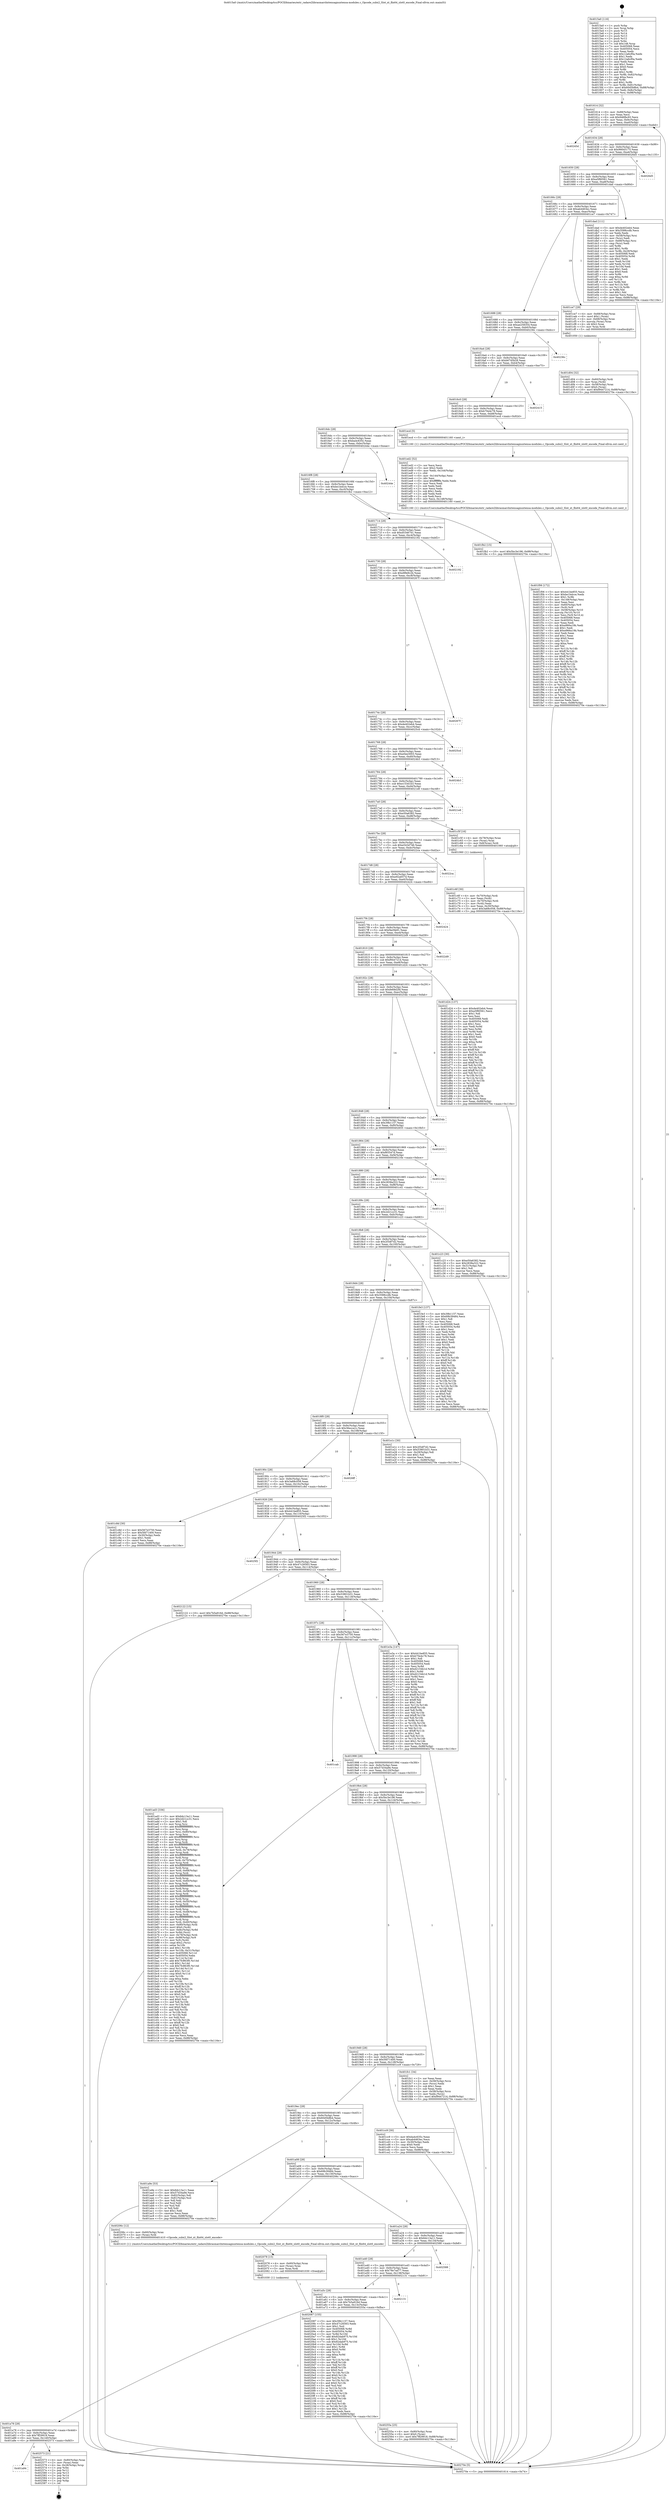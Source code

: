 digraph "0x4015a0" {
  label = "0x4015a0 (/mnt/c/Users/mathe/Desktop/tcc/POCII/binaries/extr_radare2librasmarchxtensagnuxtensa-modules.c_Opcode_subx2_Slot_xt_flix64_slot0_encode_Final-ollvm.out::main(0))"
  labelloc = "t"
  node[shape=record]

  Entry [label="",width=0.3,height=0.3,shape=circle,fillcolor=black,style=filled]
  "0x401614" [label="{
     0x401614 [32]\l
     | [instrs]\l
     &nbsp;&nbsp;0x401614 \<+6\>: mov -0x88(%rbp),%eax\l
     &nbsp;&nbsp;0x40161a \<+2\>: mov %eax,%ecx\l
     &nbsp;&nbsp;0x40161c \<+6\>: sub $0x946fbc93,%ecx\l
     &nbsp;&nbsp;0x401622 \<+6\>: mov %eax,-0x9c(%rbp)\l
     &nbsp;&nbsp;0x401628 \<+6\>: mov %ecx,-0xa0(%rbp)\l
     &nbsp;&nbsp;0x40162e \<+6\>: je 000000000040245d \<main+0xebd\>\l
  }"]
  "0x40245d" [label="{
     0x40245d\l
  }", style=dashed]
  "0x401634" [label="{
     0x401634 [28]\l
     | [instrs]\l
     &nbsp;&nbsp;0x401634 \<+5\>: jmp 0000000000401639 \<main+0x99\>\l
     &nbsp;&nbsp;0x401639 \<+6\>: mov -0x9c(%rbp),%eax\l
     &nbsp;&nbsp;0x40163f \<+5\>: sub $0x96645175,%eax\l
     &nbsp;&nbsp;0x401644 \<+6\>: mov %eax,-0xa4(%rbp)\l
     &nbsp;&nbsp;0x40164a \<+6\>: je 00000000004026d5 \<main+0x1135\>\l
  }"]
  Exit [label="",width=0.3,height=0.3,shape=circle,fillcolor=black,style=filled,peripheries=2]
  "0x4026d5" [label="{
     0x4026d5\l
  }", style=dashed]
  "0x401650" [label="{
     0x401650 [28]\l
     | [instrs]\l
     &nbsp;&nbsp;0x401650 \<+5\>: jmp 0000000000401655 \<main+0xb5\>\l
     &nbsp;&nbsp;0x401655 \<+6\>: mov -0x9c(%rbp),%eax\l
     &nbsp;&nbsp;0x40165b \<+5\>: sub $0xa5f80561,%eax\l
     &nbsp;&nbsp;0x401660 \<+6\>: mov %eax,-0xa8(%rbp)\l
     &nbsp;&nbsp;0x401666 \<+6\>: je 0000000000401dad \<main+0x80d\>\l
  }"]
  "0x401a94" [label="{
     0x401a94\l
  }", style=dashed]
  "0x401dad" [label="{
     0x401dad [111]\l
     | [instrs]\l
     &nbsp;&nbsp;0x401dad \<+5\>: mov $0xde402eb4,%eax\l
     &nbsp;&nbsp;0x401db2 \<+5\>: mov $0x3588ccdb,%ecx\l
     &nbsp;&nbsp;0x401db7 \<+2\>: xor %edx,%edx\l
     &nbsp;&nbsp;0x401db9 \<+4\>: mov -0x58(%rbp),%rsi\l
     &nbsp;&nbsp;0x401dbd \<+2\>: mov (%rsi),%edi\l
     &nbsp;&nbsp;0x401dbf \<+4\>: mov -0x68(%rbp),%rsi\l
     &nbsp;&nbsp;0x401dc3 \<+2\>: cmp (%rsi),%edi\l
     &nbsp;&nbsp;0x401dc5 \<+4\>: setl %r8b\l
     &nbsp;&nbsp;0x401dc9 \<+4\>: and $0x1,%r8b\l
     &nbsp;&nbsp;0x401dcd \<+4\>: mov %r8b,-0x29(%rbp)\l
     &nbsp;&nbsp;0x401dd1 \<+7\>: mov 0x405068,%edi\l
     &nbsp;&nbsp;0x401dd8 \<+8\>: mov 0x405054,%r9d\l
     &nbsp;&nbsp;0x401de0 \<+3\>: sub $0x1,%edx\l
     &nbsp;&nbsp;0x401de3 \<+3\>: mov %edi,%r10d\l
     &nbsp;&nbsp;0x401de6 \<+3\>: add %edx,%r10d\l
     &nbsp;&nbsp;0x401de9 \<+4\>: imul %r10d,%edi\l
     &nbsp;&nbsp;0x401ded \<+3\>: and $0x1,%edi\l
     &nbsp;&nbsp;0x401df0 \<+3\>: cmp $0x0,%edi\l
     &nbsp;&nbsp;0x401df3 \<+4\>: sete %r8b\l
     &nbsp;&nbsp;0x401df7 \<+4\>: cmp $0xa,%r9d\l
     &nbsp;&nbsp;0x401dfb \<+4\>: setl %r11b\l
     &nbsp;&nbsp;0x401dff \<+3\>: mov %r8b,%bl\l
     &nbsp;&nbsp;0x401e02 \<+3\>: and %r11b,%bl\l
     &nbsp;&nbsp;0x401e05 \<+3\>: xor %r11b,%r8b\l
     &nbsp;&nbsp;0x401e08 \<+3\>: or %r8b,%bl\l
     &nbsp;&nbsp;0x401e0b \<+3\>: test $0x1,%bl\l
     &nbsp;&nbsp;0x401e0e \<+3\>: cmovne %ecx,%eax\l
     &nbsp;&nbsp;0x401e11 \<+6\>: mov %eax,-0x88(%rbp)\l
     &nbsp;&nbsp;0x401e17 \<+5\>: jmp 000000000040270e \<main+0x116e\>\l
  }"]
  "0x40166c" [label="{
     0x40166c [28]\l
     | [instrs]\l
     &nbsp;&nbsp;0x40166c \<+5\>: jmp 0000000000401671 \<main+0xd1\>\l
     &nbsp;&nbsp;0x401671 \<+6\>: mov -0x9c(%rbp),%eax\l
     &nbsp;&nbsp;0x401677 \<+5\>: sub $0xab4463ec,%eax\l
     &nbsp;&nbsp;0x40167c \<+6\>: mov %eax,-0xac(%rbp)\l
     &nbsp;&nbsp;0x401682 \<+6\>: je 0000000000401ce7 \<main+0x747\>\l
  }"]
  "0x402573" [label="{
     0x402573 [21]\l
     | [instrs]\l
     &nbsp;&nbsp;0x402573 \<+4\>: mov -0x80(%rbp),%rax\l
     &nbsp;&nbsp;0x402577 \<+2\>: mov (%rax),%eax\l
     &nbsp;&nbsp;0x402579 \<+4\>: lea -0x28(%rbp),%rsp\l
     &nbsp;&nbsp;0x40257d \<+1\>: pop %rbx\l
     &nbsp;&nbsp;0x40257e \<+2\>: pop %r12\l
     &nbsp;&nbsp;0x402580 \<+2\>: pop %r13\l
     &nbsp;&nbsp;0x402582 \<+2\>: pop %r14\l
     &nbsp;&nbsp;0x402584 \<+2\>: pop %r15\l
     &nbsp;&nbsp;0x402586 \<+1\>: pop %rbp\l
     &nbsp;&nbsp;0x402587 \<+1\>: ret\l
  }"]
  "0x401ce7" [label="{
     0x401ce7 [29]\l
     | [instrs]\l
     &nbsp;&nbsp;0x401ce7 \<+4\>: mov -0x68(%rbp),%rax\l
     &nbsp;&nbsp;0x401ceb \<+6\>: movl $0x1,(%rax)\l
     &nbsp;&nbsp;0x401cf1 \<+4\>: mov -0x68(%rbp),%rax\l
     &nbsp;&nbsp;0x401cf5 \<+3\>: movslq (%rax),%rax\l
     &nbsp;&nbsp;0x401cf8 \<+4\>: shl $0x2,%rax\l
     &nbsp;&nbsp;0x401cfc \<+3\>: mov %rax,%rdi\l
     &nbsp;&nbsp;0x401cff \<+5\>: call 0000000000401050 \<malloc@plt\>\l
     | [calls]\l
     &nbsp;&nbsp;0x401050 \{1\} (unknown)\l
  }"]
  "0x401688" [label="{
     0x401688 [28]\l
     | [instrs]\l
     &nbsp;&nbsp;0x401688 \<+5\>: jmp 000000000040168d \<main+0xed\>\l
     &nbsp;&nbsp;0x40168d \<+6\>: mov -0x9c(%rbp),%eax\l
     &nbsp;&nbsp;0x401693 \<+5\>: sub $0xae258354,%eax\l
     &nbsp;&nbsp;0x401698 \<+6\>: mov %eax,-0xb0(%rbp)\l
     &nbsp;&nbsp;0x40169e \<+6\>: je 000000000040236c \<main+0xdcc\>\l
  }"]
  "0x401a78" [label="{
     0x401a78 [28]\l
     | [instrs]\l
     &nbsp;&nbsp;0x401a78 \<+5\>: jmp 0000000000401a7d \<main+0x4dd\>\l
     &nbsp;&nbsp;0x401a7d \<+6\>: mov -0x9c(%rbp),%eax\l
     &nbsp;&nbsp;0x401a83 \<+5\>: sub $0x7ff29918,%eax\l
     &nbsp;&nbsp;0x401a88 \<+6\>: mov %eax,-0x140(%rbp)\l
     &nbsp;&nbsp;0x401a8e \<+6\>: je 0000000000402573 \<main+0xfd3\>\l
  }"]
  "0x40236c" [label="{
     0x40236c\l
  }", style=dashed]
  "0x4016a4" [label="{
     0x4016a4 [28]\l
     | [instrs]\l
     &nbsp;&nbsp;0x4016a4 \<+5\>: jmp 00000000004016a9 \<main+0x109\>\l
     &nbsp;&nbsp;0x4016a9 \<+6\>: mov -0x9c(%rbp),%eax\l
     &nbsp;&nbsp;0x4016af \<+5\>: sub $0xb67d5b28,%eax\l
     &nbsp;&nbsp;0x4016b4 \<+6\>: mov %eax,-0xb4(%rbp)\l
     &nbsp;&nbsp;0x4016ba \<+6\>: je 0000000000402415 \<main+0xe75\>\l
  }"]
  "0x40255a" [label="{
     0x40255a [25]\l
     | [instrs]\l
     &nbsp;&nbsp;0x40255a \<+4\>: mov -0x80(%rbp),%rax\l
     &nbsp;&nbsp;0x40255e \<+6\>: movl $0x0,(%rax)\l
     &nbsp;&nbsp;0x402564 \<+10\>: movl $0x7ff29918,-0x88(%rbp)\l
     &nbsp;&nbsp;0x40256e \<+5\>: jmp 000000000040270e \<main+0x116e\>\l
  }"]
  "0x402415" [label="{
     0x402415\l
  }", style=dashed]
  "0x4016c0" [label="{
     0x4016c0 [28]\l
     | [instrs]\l
     &nbsp;&nbsp;0x4016c0 \<+5\>: jmp 00000000004016c5 \<main+0x125\>\l
     &nbsp;&nbsp;0x4016c5 \<+6\>: mov -0x9c(%rbp),%eax\l
     &nbsp;&nbsp;0x4016cb \<+5\>: sub $0xb70e4c78,%eax\l
     &nbsp;&nbsp;0x4016d0 \<+6\>: mov %eax,-0xb8(%rbp)\l
     &nbsp;&nbsp;0x4016d6 \<+6\>: je 0000000000401ecd \<main+0x92d\>\l
  }"]
  "0x401a5c" [label="{
     0x401a5c [28]\l
     | [instrs]\l
     &nbsp;&nbsp;0x401a5c \<+5\>: jmp 0000000000401a61 \<main+0x4c1\>\l
     &nbsp;&nbsp;0x401a61 \<+6\>: mov -0x9c(%rbp),%eax\l
     &nbsp;&nbsp;0x401a67 \<+5\>: sub $0x7b5a916d,%eax\l
     &nbsp;&nbsp;0x401a6c \<+6\>: mov %eax,-0x13c(%rbp)\l
     &nbsp;&nbsp;0x401a72 \<+6\>: je 000000000040255a \<main+0xfba\>\l
  }"]
  "0x401ecd" [label="{
     0x401ecd [5]\l
     | [instrs]\l
     &nbsp;&nbsp;0x401ecd \<+5\>: call 0000000000401160 \<next_i\>\l
     | [calls]\l
     &nbsp;&nbsp;0x401160 \{1\} (/mnt/c/Users/mathe/Desktop/tcc/POCII/binaries/extr_radare2librasmarchxtensagnuxtensa-modules.c_Opcode_subx2_Slot_xt_flix64_slot0_encode_Final-ollvm.out::next_i)\l
  }"]
  "0x4016dc" [label="{
     0x4016dc [28]\l
     | [instrs]\l
     &nbsp;&nbsp;0x4016dc \<+5\>: jmp 00000000004016e1 \<main+0x141\>\l
     &nbsp;&nbsp;0x4016e1 \<+6\>: mov -0x9c(%rbp),%eax\l
     &nbsp;&nbsp;0x4016e7 \<+5\>: sub $0xba4c635c,%eax\l
     &nbsp;&nbsp;0x4016ec \<+6\>: mov %eax,-0xbc(%rbp)\l
     &nbsp;&nbsp;0x4016f2 \<+6\>: je 000000000040244e \<main+0xeae\>\l
  }"]
  "0x402131" [label="{
     0x402131\l
  }", style=dashed]
  "0x40244e" [label="{
     0x40244e\l
  }", style=dashed]
  "0x4016f8" [label="{
     0x4016f8 [28]\l
     | [instrs]\l
     &nbsp;&nbsp;0x4016f8 \<+5\>: jmp 00000000004016fd \<main+0x15d\>\l
     &nbsp;&nbsp;0x4016fd \<+6\>: mov -0x9c(%rbp),%eax\l
     &nbsp;&nbsp;0x401703 \<+5\>: sub $0xbe1bdcce,%eax\l
     &nbsp;&nbsp;0x401708 \<+6\>: mov %eax,-0xc0(%rbp)\l
     &nbsp;&nbsp;0x40170e \<+6\>: je 0000000000401fb2 \<main+0xa12\>\l
  }"]
  "0x401a40" [label="{
     0x401a40 [28]\l
     | [instrs]\l
     &nbsp;&nbsp;0x401a40 \<+5\>: jmp 0000000000401a45 \<main+0x4a5\>\l
     &nbsp;&nbsp;0x401a45 \<+6\>: mov -0x9c(%rbp),%eax\l
     &nbsp;&nbsp;0x401a4b \<+5\>: sub $0x78e7ad77,%eax\l
     &nbsp;&nbsp;0x401a50 \<+6\>: mov %eax,-0x138(%rbp)\l
     &nbsp;&nbsp;0x401a56 \<+6\>: je 0000000000402131 \<main+0xb91\>\l
  }"]
  "0x401fb2" [label="{
     0x401fb2 [15]\l
     | [instrs]\l
     &nbsp;&nbsp;0x401fb2 \<+10\>: movl $0x5bc3e196,-0x88(%rbp)\l
     &nbsp;&nbsp;0x401fbc \<+5\>: jmp 000000000040270e \<main+0x116e\>\l
  }"]
  "0x401714" [label="{
     0x401714 [28]\l
     | [instrs]\l
     &nbsp;&nbsp;0x401714 \<+5\>: jmp 0000000000401719 \<main+0x179\>\l
     &nbsp;&nbsp;0x401719 \<+6\>: mov -0x9c(%rbp),%eax\l
     &nbsp;&nbsp;0x40171f \<+5\>: sub $0xd53467e1,%eax\l
     &nbsp;&nbsp;0x401724 \<+6\>: mov %eax,-0xc4(%rbp)\l
     &nbsp;&nbsp;0x40172a \<+6\>: je 0000000000402192 \<main+0xbf2\>\l
  }"]
  "0x402588" [label="{
     0x402588\l
  }", style=dashed]
  "0x402192" [label="{
     0x402192\l
  }", style=dashed]
  "0x401730" [label="{
     0x401730 [28]\l
     | [instrs]\l
     &nbsp;&nbsp;0x401730 \<+5\>: jmp 0000000000401735 \<main+0x195\>\l
     &nbsp;&nbsp;0x401735 \<+6\>: mov -0x9c(%rbp),%eax\l
     &nbsp;&nbsp;0x40173b \<+5\>: sub $0xd9fe9c2b,%eax\l
     &nbsp;&nbsp;0x401740 \<+6\>: mov %eax,-0xc8(%rbp)\l
     &nbsp;&nbsp;0x401746 \<+6\>: je 000000000040267f \<main+0x10df\>\l
  }"]
  "0x402087" [label="{
     0x402087 [155]\l
     | [instrs]\l
     &nbsp;&nbsp;0x402087 \<+5\>: mov $0x39b1157,%ecx\l
     &nbsp;&nbsp;0x40208c \<+5\>: mov $0x47c26563,%edx\l
     &nbsp;&nbsp;0x402091 \<+3\>: mov $0x1,%sil\l
     &nbsp;&nbsp;0x402094 \<+8\>: mov 0x405068,%r8d\l
     &nbsp;&nbsp;0x40209c \<+8\>: mov 0x405054,%r9d\l
     &nbsp;&nbsp;0x4020a4 \<+3\>: mov %r8d,%r10d\l
     &nbsp;&nbsp;0x4020a7 \<+7\>: add $0x82dab975,%r10d\l
     &nbsp;&nbsp;0x4020ae \<+4\>: sub $0x1,%r10d\l
     &nbsp;&nbsp;0x4020b2 \<+7\>: sub $0x82dab975,%r10d\l
     &nbsp;&nbsp;0x4020b9 \<+4\>: imul %r10d,%r8d\l
     &nbsp;&nbsp;0x4020bd \<+4\>: and $0x1,%r8d\l
     &nbsp;&nbsp;0x4020c1 \<+4\>: cmp $0x0,%r8d\l
     &nbsp;&nbsp;0x4020c5 \<+4\>: sete %r11b\l
     &nbsp;&nbsp;0x4020c9 \<+4\>: cmp $0xa,%r9d\l
     &nbsp;&nbsp;0x4020cd \<+3\>: setl %bl\l
     &nbsp;&nbsp;0x4020d0 \<+3\>: mov %r11b,%r14b\l
     &nbsp;&nbsp;0x4020d3 \<+4\>: xor $0xff,%r14b\l
     &nbsp;&nbsp;0x4020d7 \<+3\>: mov %bl,%r15b\l
     &nbsp;&nbsp;0x4020da \<+4\>: xor $0xff,%r15b\l
     &nbsp;&nbsp;0x4020de \<+4\>: xor $0x0,%sil\l
     &nbsp;&nbsp;0x4020e2 \<+3\>: mov %r14b,%r12b\l
     &nbsp;&nbsp;0x4020e5 \<+4\>: and $0x0,%r12b\l
     &nbsp;&nbsp;0x4020e9 \<+3\>: and %sil,%r11b\l
     &nbsp;&nbsp;0x4020ec \<+3\>: mov %r15b,%r13b\l
     &nbsp;&nbsp;0x4020ef \<+4\>: and $0x0,%r13b\l
     &nbsp;&nbsp;0x4020f3 \<+3\>: and %sil,%bl\l
     &nbsp;&nbsp;0x4020f6 \<+3\>: or %r11b,%r12b\l
     &nbsp;&nbsp;0x4020f9 \<+3\>: or %bl,%r13b\l
     &nbsp;&nbsp;0x4020fc \<+3\>: xor %r13b,%r12b\l
     &nbsp;&nbsp;0x4020ff \<+3\>: or %r15b,%r14b\l
     &nbsp;&nbsp;0x402102 \<+4\>: xor $0xff,%r14b\l
     &nbsp;&nbsp;0x402106 \<+4\>: or $0x0,%sil\l
     &nbsp;&nbsp;0x40210a \<+3\>: and %sil,%r14b\l
     &nbsp;&nbsp;0x40210d \<+3\>: or %r14b,%r12b\l
     &nbsp;&nbsp;0x402110 \<+4\>: test $0x1,%r12b\l
     &nbsp;&nbsp;0x402114 \<+3\>: cmovne %edx,%ecx\l
     &nbsp;&nbsp;0x402117 \<+6\>: mov %ecx,-0x88(%rbp)\l
     &nbsp;&nbsp;0x40211d \<+5\>: jmp 000000000040270e \<main+0x116e\>\l
  }"]
  "0x40267f" [label="{
     0x40267f\l
  }", style=dashed]
  "0x40174c" [label="{
     0x40174c [28]\l
     | [instrs]\l
     &nbsp;&nbsp;0x40174c \<+5\>: jmp 0000000000401751 \<main+0x1b1\>\l
     &nbsp;&nbsp;0x401751 \<+6\>: mov -0x9c(%rbp),%eax\l
     &nbsp;&nbsp;0x401757 \<+5\>: sub $0xde402eb4,%eax\l
     &nbsp;&nbsp;0x40175c \<+6\>: mov %eax,-0xcc(%rbp)\l
     &nbsp;&nbsp;0x401762 \<+6\>: je 00000000004025cd \<main+0x102d\>\l
  }"]
  "0x402078" [label="{
     0x402078 [15]\l
     | [instrs]\l
     &nbsp;&nbsp;0x402078 \<+4\>: mov -0x60(%rbp),%rax\l
     &nbsp;&nbsp;0x40207c \<+3\>: mov (%rax),%rax\l
     &nbsp;&nbsp;0x40207f \<+3\>: mov %rax,%rdi\l
     &nbsp;&nbsp;0x402082 \<+5\>: call 0000000000401030 \<free@plt\>\l
     | [calls]\l
     &nbsp;&nbsp;0x401030 \{1\} (unknown)\l
  }"]
  "0x4025cd" [label="{
     0x4025cd\l
  }", style=dashed]
  "0x401768" [label="{
     0x401768 [28]\l
     | [instrs]\l
     &nbsp;&nbsp;0x401768 \<+5\>: jmp 000000000040176d \<main+0x1cd\>\l
     &nbsp;&nbsp;0x40176d \<+6\>: mov -0x9c(%rbp),%eax\l
     &nbsp;&nbsp;0x401773 \<+5\>: sub $0xe0ee3003,%eax\l
     &nbsp;&nbsp;0x401778 \<+6\>: mov %eax,-0xd0(%rbp)\l
     &nbsp;&nbsp;0x40177e \<+6\>: je 00000000004024b3 \<main+0xf13\>\l
  }"]
  "0x401a24" [label="{
     0x401a24 [28]\l
     | [instrs]\l
     &nbsp;&nbsp;0x401a24 \<+5\>: jmp 0000000000401a29 \<main+0x489\>\l
     &nbsp;&nbsp;0x401a29 \<+6\>: mov -0x9c(%rbp),%eax\l
     &nbsp;&nbsp;0x401a2f \<+5\>: sub $0x6dc13a11,%eax\l
     &nbsp;&nbsp;0x401a34 \<+6\>: mov %eax,-0x134(%rbp)\l
     &nbsp;&nbsp;0x401a3a \<+6\>: je 0000000000402588 \<main+0xfe8\>\l
  }"]
  "0x4024b3" [label="{
     0x4024b3\l
  }", style=dashed]
  "0x401784" [label="{
     0x401784 [28]\l
     | [instrs]\l
     &nbsp;&nbsp;0x401784 \<+5\>: jmp 0000000000401789 \<main+0x1e9\>\l
     &nbsp;&nbsp;0x401789 \<+6\>: mov -0x9c(%rbp),%eax\l
     &nbsp;&nbsp;0x40178f \<+5\>: sub $0xe153d1b3,%eax\l
     &nbsp;&nbsp;0x401794 \<+6\>: mov %eax,-0xd4(%rbp)\l
     &nbsp;&nbsp;0x40179a \<+6\>: je 00000000004021e8 \<main+0xc48\>\l
  }"]
  "0x40206c" [label="{
     0x40206c [12]\l
     | [instrs]\l
     &nbsp;&nbsp;0x40206c \<+4\>: mov -0x60(%rbp),%rax\l
     &nbsp;&nbsp;0x402070 \<+3\>: mov (%rax),%rdi\l
     &nbsp;&nbsp;0x402073 \<+5\>: call 0000000000401410 \<Opcode_subx2_Slot_xt_flix64_slot0_encode\>\l
     | [calls]\l
     &nbsp;&nbsp;0x401410 \{1\} (/mnt/c/Users/mathe/Desktop/tcc/POCII/binaries/extr_radare2librasmarchxtensagnuxtensa-modules.c_Opcode_subx2_Slot_xt_flix64_slot0_encode_Final-ollvm.out::Opcode_subx2_Slot_xt_flix64_slot0_encode)\l
  }"]
  "0x4021e8" [label="{
     0x4021e8\l
  }", style=dashed]
  "0x4017a0" [label="{
     0x4017a0 [28]\l
     | [instrs]\l
     &nbsp;&nbsp;0x4017a0 \<+5\>: jmp 00000000004017a5 \<main+0x205\>\l
     &nbsp;&nbsp;0x4017a5 \<+6\>: mov -0x9c(%rbp),%eax\l
     &nbsp;&nbsp;0x4017ab \<+5\>: sub $0xe50a6382,%eax\l
     &nbsp;&nbsp;0x4017b0 \<+6\>: mov %eax,-0xd8(%rbp)\l
     &nbsp;&nbsp;0x4017b6 \<+6\>: je 0000000000401c5f \<main+0x6bf\>\l
  }"]
  "0x401f06" [label="{
     0x401f06 [172]\l
     | [instrs]\l
     &nbsp;&nbsp;0x401f06 \<+5\>: mov $0x441be855,%ecx\l
     &nbsp;&nbsp;0x401f0b \<+5\>: mov $0xbe1bdcce,%edx\l
     &nbsp;&nbsp;0x401f10 \<+3\>: mov $0x1,%r8b\l
     &nbsp;&nbsp;0x401f13 \<+6\>: mov -0x148(%rbp),%esi\l
     &nbsp;&nbsp;0x401f19 \<+3\>: imul %eax,%esi\l
     &nbsp;&nbsp;0x401f1c \<+4\>: mov -0x60(%rbp),%r9\l
     &nbsp;&nbsp;0x401f20 \<+3\>: mov (%r9),%r9\l
     &nbsp;&nbsp;0x401f23 \<+4\>: mov -0x58(%rbp),%r10\l
     &nbsp;&nbsp;0x401f27 \<+3\>: movslq (%r10),%r10\l
     &nbsp;&nbsp;0x401f2a \<+4\>: mov %esi,(%r9,%r10,4)\l
     &nbsp;&nbsp;0x401f2e \<+7\>: mov 0x405068,%eax\l
     &nbsp;&nbsp;0x401f35 \<+7\>: mov 0x405054,%esi\l
     &nbsp;&nbsp;0x401f3c \<+2\>: mov %eax,%edi\l
     &nbsp;&nbsp;0x401f3e \<+6\>: sub $0xe966a19b,%edi\l
     &nbsp;&nbsp;0x401f44 \<+3\>: sub $0x1,%edi\l
     &nbsp;&nbsp;0x401f47 \<+6\>: add $0xe966a19b,%edi\l
     &nbsp;&nbsp;0x401f4d \<+3\>: imul %edi,%eax\l
     &nbsp;&nbsp;0x401f50 \<+3\>: and $0x1,%eax\l
     &nbsp;&nbsp;0x401f53 \<+3\>: cmp $0x0,%eax\l
     &nbsp;&nbsp;0x401f56 \<+4\>: sete %r11b\l
     &nbsp;&nbsp;0x401f5a \<+3\>: cmp $0xa,%esi\l
     &nbsp;&nbsp;0x401f5d \<+3\>: setl %bl\l
     &nbsp;&nbsp;0x401f60 \<+3\>: mov %r11b,%r14b\l
     &nbsp;&nbsp;0x401f63 \<+4\>: xor $0xff,%r14b\l
     &nbsp;&nbsp;0x401f67 \<+3\>: mov %bl,%r15b\l
     &nbsp;&nbsp;0x401f6a \<+4\>: xor $0xff,%r15b\l
     &nbsp;&nbsp;0x401f6e \<+4\>: xor $0x1,%r8b\l
     &nbsp;&nbsp;0x401f72 \<+3\>: mov %r14b,%r12b\l
     &nbsp;&nbsp;0x401f75 \<+4\>: and $0xff,%r12b\l
     &nbsp;&nbsp;0x401f79 \<+3\>: and %r8b,%r11b\l
     &nbsp;&nbsp;0x401f7c \<+3\>: mov %r15b,%r13b\l
     &nbsp;&nbsp;0x401f7f \<+4\>: and $0xff,%r13b\l
     &nbsp;&nbsp;0x401f83 \<+3\>: and %r8b,%bl\l
     &nbsp;&nbsp;0x401f86 \<+3\>: or %r11b,%r12b\l
     &nbsp;&nbsp;0x401f89 \<+3\>: or %bl,%r13b\l
     &nbsp;&nbsp;0x401f8c \<+3\>: xor %r13b,%r12b\l
     &nbsp;&nbsp;0x401f8f \<+3\>: or %r15b,%r14b\l
     &nbsp;&nbsp;0x401f92 \<+4\>: xor $0xff,%r14b\l
     &nbsp;&nbsp;0x401f96 \<+4\>: or $0x1,%r8b\l
     &nbsp;&nbsp;0x401f9a \<+3\>: and %r8b,%r14b\l
     &nbsp;&nbsp;0x401f9d \<+3\>: or %r14b,%r12b\l
     &nbsp;&nbsp;0x401fa0 \<+4\>: test $0x1,%r12b\l
     &nbsp;&nbsp;0x401fa4 \<+3\>: cmovne %edx,%ecx\l
     &nbsp;&nbsp;0x401fa7 \<+6\>: mov %ecx,-0x88(%rbp)\l
     &nbsp;&nbsp;0x401fad \<+5\>: jmp 000000000040270e \<main+0x116e\>\l
  }"]
  "0x401c5f" [label="{
     0x401c5f [16]\l
     | [instrs]\l
     &nbsp;&nbsp;0x401c5f \<+4\>: mov -0x78(%rbp),%rax\l
     &nbsp;&nbsp;0x401c63 \<+3\>: mov (%rax),%rax\l
     &nbsp;&nbsp;0x401c66 \<+4\>: mov 0x8(%rax),%rdi\l
     &nbsp;&nbsp;0x401c6a \<+5\>: call 0000000000401060 \<atoi@plt\>\l
     | [calls]\l
     &nbsp;&nbsp;0x401060 \{1\} (unknown)\l
  }"]
  "0x4017bc" [label="{
     0x4017bc [28]\l
     | [instrs]\l
     &nbsp;&nbsp;0x4017bc \<+5\>: jmp 00000000004017c1 \<main+0x221\>\l
     &nbsp;&nbsp;0x4017c1 \<+6\>: mov -0x9c(%rbp),%eax\l
     &nbsp;&nbsp;0x4017c7 \<+5\>: sub $0xe543d746,%eax\l
     &nbsp;&nbsp;0x4017cc \<+6\>: mov %eax,-0xdc(%rbp)\l
     &nbsp;&nbsp;0x4017d2 \<+6\>: je 00000000004022ca \<main+0xd2a\>\l
  }"]
  "0x401ed2" [label="{
     0x401ed2 [52]\l
     | [instrs]\l
     &nbsp;&nbsp;0x401ed2 \<+2\>: xor %ecx,%ecx\l
     &nbsp;&nbsp;0x401ed4 \<+5\>: mov $0x2,%edx\l
     &nbsp;&nbsp;0x401ed9 \<+6\>: mov %edx,-0x144(%rbp)\l
     &nbsp;&nbsp;0x401edf \<+1\>: cltd\l
     &nbsp;&nbsp;0x401ee0 \<+6\>: mov -0x144(%rbp),%esi\l
     &nbsp;&nbsp;0x401ee6 \<+2\>: idiv %esi\l
     &nbsp;&nbsp;0x401ee8 \<+6\>: imul $0xfffffffe,%edx,%edx\l
     &nbsp;&nbsp;0x401eee \<+2\>: mov %ecx,%edi\l
     &nbsp;&nbsp;0x401ef0 \<+2\>: sub %edx,%edi\l
     &nbsp;&nbsp;0x401ef2 \<+2\>: mov %ecx,%edx\l
     &nbsp;&nbsp;0x401ef4 \<+3\>: sub $0x1,%edx\l
     &nbsp;&nbsp;0x401ef7 \<+2\>: add %edx,%edi\l
     &nbsp;&nbsp;0x401ef9 \<+2\>: sub %edi,%ecx\l
     &nbsp;&nbsp;0x401efb \<+6\>: mov %ecx,-0x148(%rbp)\l
     &nbsp;&nbsp;0x401f01 \<+5\>: call 0000000000401160 \<next_i\>\l
     | [calls]\l
     &nbsp;&nbsp;0x401160 \{1\} (/mnt/c/Users/mathe/Desktop/tcc/POCII/binaries/extr_radare2librasmarchxtensagnuxtensa-modules.c_Opcode_subx2_Slot_xt_flix64_slot0_encode_Final-ollvm.out::next_i)\l
  }"]
  "0x4022ca" [label="{
     0x4022ca\l
  }", style=dashed]
  "0x4017d8" [label="{
     0x4017d8 [28]\l
     | [instrs]\l
     &nbsp;&nbsp;0x4017d8 \<+5\>: jmp 00000000004017dd \<main+0x23d\>\l
     &nbsp;&nbsp;0x4017dd \<+6\>: mov -0x9c(%rbp),%eax\l
     &nbsp;&nbsp;0x4017e3 \<+5\>: sub $0xe92a657d,%eax\l
     &nbsp;&nbsp;0x4017e8 \<+6\>: mov %eax,-0xe0(%rbp)\l
     &nbsp;&nbsp;0x4017ee \<+6\>: je 0000000000402424 \<main+0xe84\>\l
  }"]
  "0x401d04" [label="{
     0x401d04 [32]\l
     | [instrs]\l
     &nbsp;&nbsp;0x401d04 \<+4\>: mov -0x60(%rbp),%rdi\l
     &nbsp;&nbsp;0x401d08 \<+3\>: mov %rax,(%rdi)\l
     &nbsp;&nbsp;0x401d0b \<+4\>: mov -0x58(%rbp),%rax\l
     &nbsp;&nbsp;0x401d0f \<+6\>: movl $0x0,(%rax)\l
     &nbsp;&nbsp;0x401d15 \<+10\>: movl $0xf9447214,-0x88(%rbp)\l
     &nbsp;&nbsp;0x401d1f \<+5\>: jmp 000000000040270e \<main+0x116e\>\l
  }"]
  "0x402424" [label="{
     0x402424\l
  }", style=dashed]
  "0x4017f4" [label="{
     0x4017f4 [28]\l
     | [instrs]\l
     &nbsp;&nbsp;0x4017f4 \<+5\>: jmp 00000000004017f9 \<main+0x259\>\l
     &nbsp;&nbsp;0x4017f9 \<+6\>: mov -0x9c(%rbp),%eax\l
     &nbsp;&nbsp;0x4017ff \<+5\>: sub $0xf4e5fe91,%eax\l
     &nbsp;&nbsp;0x401804 \<+6\>: mov %eax,-0xe4(%rbp)\l
     &nbsp;&nbsp;0x40180a \<+6\>: je 00000000004022d9 \<main+0xd39\>\l
  }"]
  "0x401c6f" [label="{
     0x401c6f [30]\l
     | [instrs]\l
     &nbsp;&nbsp;0x401c6f \<+4\>: mov -0x70(%rbp),%rdi\l
     &nbsp;&nbsp;0x401c73 \<+2\>: mov %eax,(%rdi)\l
     &nbsp;&nbsp;0x401c75 \<+4\>: mov -0x70(%rbp),%rdi\l
     &nbsp;&nbsp;0x401c79 \<+2\>: mov (%rdi),%eax\l
     &nbsp;&nbsp;0x401c7b \<+3\>: mov %eax,-0x30(%rbp)\l
     &nbsp;&nbsp;0x401c7e \<+10\>: movl $0x3a68c058,-0x88(%rbp)\l
     &nbsp;&nbsp;0x401c88 \<+5\>: jmp 000000000040270e \<main+0x116e\>\l
  }"]
  "0x4022d9" [label="{
     0x4022d9\l
  }", style=dashed]
  "0x401810" [label="{
     0x401810 [28]\l
     | [instrs]\l
     &nbsp;&nbsp;0x401810 \<+5\>: jmp 0000000000401815 \<main+0x275\>\l
     &nbsp;&nbsp;0x401815 \<+6\>: mov -0x9c(%rbp),%eax\l
     &nbsp;&nbsp;0x40181b \<+5\>: sub $0xf9447214,%eax\l
     &nbsp;&nbsp;0x401820 \<+6\>: mov %eax,-0xe8(%rbp)\l
     &nbsp;&nbsp;0x401826 \<+6\>: je 0000000000401d24 \<main+0x784\>\l
  }"]
  "0x4015a0" [label="{
     0x4015a0 [116]\l
     | [instrs]\l
     &nbsp;&nbsp;0x4015a0 \<+1\>: push %rbp\l
     &nbsp;&nbsp;0x4015a1 \<+3\>: mov %rsp,%rbp\l
     &nbsp;&nbsp;0x4015a4 \<+2\>: push %r15\l
     &nbsp;&nbsp;0x4015a6 \<+2\>: push %r14\l
     &nbsp;&nbsp;0x4015a8 \<+2\>: push %r13\l
     &nbsp;&nbsp;0x4015aa \<+2\>: push %r12\l
     &nbsp;&nbsp;0x4015ac \<+1\>: push %rbx\l
     &nbsp;&nbsp;0x4015ad \<+7\>: sub $0x148,%rsp\l
     &nbsp;&nbsp;0x4015b4 \<+7\>: mov 0x405068,%eax\l
     &nbsp;&nbsp;0x4015bb \<+7\>: mov 0x405054,%ecx\l
     &nbsp;&nbsp;0x4015c2 \<+2\>: mov %eax,%edx\l
     &nbsp;&nbsp;0x4015c4 \<+6\>: add $0x12a6cf0a,%edx\l
     &nbsp;&nbsp;0x4015ca \<+3\>: sub $0x1,%edx\l
     &nbsp;&nbsp;0x4015cd \<+6\>: sub $0x12a6cf0a,%edx\l
     &nbsp;&nbsp;0x4015d3 \<+3\>: imul %edx,%eax\l
     &nbsp;&nbsp;0x4015d6 \<+3\>: and $0x1,%eax\l
     &nbsp;&nbsp;0x4015d9 \<+3\>: cmp $0x0,%eax\l
     &nbsp;&nbsp;0x4015dc \<+4\>: sete %r8b\l
     &nbsp;&nbsp;0x4015e0 \<+4\>: and $0x1,%r8b\l
     &nbsp;&nbsp;0x4015e4 \<+7\>: mov %r8b,-0x82(%rbp)\l
     &nbsp;&nbsp;0x4015eb \<+3\>: cmp $0xa,%ecx\l
     &nbsp;&nbsp;0x4015ee \<+4\>: setl %r8b\l
     &nbsp;&nbsp;0x4015f2 \<+4\>: and $0x1,%r8b\l
     &nbsp;&nbsp;0x4015f6 \<+7\>: mov %r8b,-0x81(%rbp)\l
     &nbsp;&nbsp;0x4015fd \<+10\>: movl $0x60d5b8b4,-0x88(%rbp)\l
     &nbsp;&nbsp;0x401607 \<+6\>: mov %edi,-0x8c(%rbp)\l
     &nbsp;&nbsp;0x40160d \<+7\>: mov %rsi,-0x98(%rbp)\l
  }"]
  "0x401d24" [label="{
     0x401d24 [137]\l
     | [instrs]\l
     &nbsp;&nbsp;0x401d24 \<+5\>: mov $0xde402eb4,%eax\l
     &nbsp;&nbsp;0x401d29 \<+5\>: mov $0xa5f80561,%ecx\l
     &nbsp;&nbsp;0x401d2e \<+2\>: mov $0x1,%dl\l
     &nbsp;&nbsp;0x401d30 \<+2\>: xor %esi,%esi\l
     &nbsp;&nbsp;0x401d32 \<+7\>: mov 0x405068,%edi\l
     &nbsp;&nbsp;0x401d39 \<+8\>: mov 0x405054,%r8d\l
     &nbsp;&nbsp;0x401d41 \<+3\>: sub $0x1,%esi\l
     &nbsp;&nbsp;0x401d44 \<+3\>: mov %edi,%r9d\l
     &nbsp;&nbsp;0x401d47 \<+3\>: add %esi,%r9d\l
     &nbsp;&nbsp;0x401d4a \<+4\>: imul %r9d,%edi\l
     &nbsp;&nbsp;0x401d4e \<+3\>: and $0x1,%edi\l
     &nbsp;&nbsp;0x401d51 \<+3\>: cmp $0x0,%edi\l
     &nbsp;&nbsp;0x401d54 \<+4\>: sete %r10b\l
     &nbsp;&nbsp;0x401d58 \<+4\>: cmp $0xa,%r8d\l
     &nbsp;&nbsp;0x401d5c \<+4\>: setl %r11b\l
     &nbsp;&nbsp;0x401d60 \<+3\>: mov %r10b,%bl\l
     &nbsp;&nbsp;0x401d63 \<+3\>: xor $0xff,%bl\l
     &nbsp;&nbsp;0x401d66 \<+3\>: mov %r11b,%r14b\l
     &nbsp;&nbsp;0x401d69 \<+4\>: xor $0xff,%r14b\l
     &nbsp;&nbsp;0x401d6d \<+3\>: xor $0x1,%dl\l
     &nbsp;&nbsp;0x401d70 \<+3\>: mov %bl,%r15b\l
     &nbsp;&nbsp;0x401d73 \<+4\>: and $0xff,%r15b\l
     &nbsp;&nbsp;0x401d77 \<+3\>: and %dl,%r10b\l
     &nbsp;&nbsp;0x401d7a \<+3\>: mov %r14b,%r12b\l
     &nbsp;&nbsp;0x401d7d \<+4\>: and $0xff,%r12b\l
     &nbsp;&nbsp;0x401d81 \<+3\>: and %dl,%r11b\l
     &nbsp;&nbsp;0x401d84 \<+3\>: or %r10b,%r15b\l
     &nbsp;&nbsp;0x401d87 \<+3\>: or %r11b,%r12b\l
     &nbsp;&nbsp;0x401d8a \<+3\>: xor %r12b,%r15b\l
     &nbsp;&nbsp;0x401d8d \<+3\>: or %r14b,%bl\l
     &nbsp;&nbsp;0x401d90 \<+3\>: xor $0xff,%bl\l
     &nbsp;&nbsp;0x401d93 \<+3\>: or $0x1,%dl\l
     &nbsp;&nbsp;0x401d96 \<+2\>: and %dl,%bl\l
     &nbsp;&nbsp;0x401d98 \<+3\>: or %bl,%r15b\l
     &nbsp;&nbsp;0x401d9b \<+4\>: test $0x1,%r15b\l
     &nbsp;&nbsp;0x401d9f \<+3\>: cmovne %ecx,%eax\l
     &nbsp;&nbsp;0x401da2 \<+6\>: mov %eax,-0x88(%rbp)\l
     &nbsp;&nbsp;0x401da8 \<+5\>: jmp 000000000040270e \<main+0x116e\>\l
  }"]
  "0x40182c" [label="{
     0x40182c [28]\l
     | [instrs]\l
     &nbsp;&nbsp;0x40182c \<+5\>: jmp 0000000000401831 \<main+0x291\>\l
     &nbsp;&nbsp;0x401831 \<+6\>: mov -0x9c(%rbp),%eax\l
     &nbsp;&nbsp;0x401837 \<+5\>: sub $0xfe68d2fd,%eax\l
     &nbsp;&nbsp;0x40183c \<+6\>: mov %eax,-0xec(%rbp)\l
     &nbsp;&nbsp;0x401842 \<+6\>: je 000000000040254b \<main+0xfab\>\l
  }"]
  "0x40270e" [label="{
     0x40270e [5]\l
     | [instrs]\l
     &nbsp;&nbsp;0x40270e \<+5\>: jmp 0000000000401614 \<main+0x74\>\l
  }"]
  "0x40254b" [label="{
     0x40254b\l
  }", style=dashed]
  "0x401848" [label="{
     0x401848 [28]\l
     | [instrs]\l
     &nbsp;&nbsp;0x401848 \<+5\>: jmp 000000000040184d \<main+0x2ad\>\l
     &nbsp;&nbsp;0x40184d \<+6\>: mov -0x9c(%rbp),%eax\l
     &nbsp;&nbsp;0x401853 \<+5\>: sub $0x39b1157,%eax\l
     &nbsp;&nbsp;0x401858 \<+6\>: mov %eax,-0xf0(%rbp)\l
     &nbsp;&nbsp;0x40185e \<+6\>: je 0000000000402655 \<main+0x10b5\>\l
  }"]
  "0x401a08" [label="{
     0x401a08 [28]\l
     | [instrs]\l
     &nbsp;&nbsp;0x401a08 \<+5\>: jmp 0000000000401a0d \<main+0x46d\>\l
     &nbsp;&nbsp;0x401a0d \<+6\>: mov -0x9c(%rbp),%eax\l
     &nbsp;&nbsp;0x401a13 \<+5\>: sub $0x69b39484,%eax\l
     &nbsp;&nbsp;0x401a18 \<+6\>: mov %eax,-0x130(%rbp)\l
     &nbsp;&nbsp;0x401a1e \<+6\>: je 000000000040206c \<main+0xacc\>\l
  }"]
  "0x402655" [label="{
     0x402655\l
  }", style=dashed]
  "0x401864" [label="{
     0x401864 [28]\l
     | [instrs]\l
     &nbsp;&nbsp;0x401864 \<+5\>: jmp 0000000000401869 \<main+0x2c9\>\l
     &nbsp;&nbsp;0x401869 \<+6\>: mov -0x9c(%rbp),%eax\l
     &nbsp;&nbsp;0x40186f \<+5\>: sub $0xf65547d,%eax\l
     &nbsp;&nbsp;0x401874 \<+6\>: mov %eax,-0xf4(%rbp)\l
     &nbsp;&nbsp;0x40187a \<+6\>: je 000000000040216e \<main+0xbce\>\l
  }"]
  "0x401a9e" [label="{
     0x401a9e [53]\l
     | [instrs]\l
     &nbsp;&nbsp;0x401a9e \<+5\>: mov $0x6dc13a11,%eax\l
     &nbsp;&nbsp;0x401aa3 \<+5\>: mov $0x57d34a9e,%ecx\l
     &nbsp;&nbsp;0x401aa8 \<+6\>: mov -0x82(%rbp),%dl\l
     &nbsp;&nbsp;0x401aae \<+7\>: mov -0x81(%rbp),%sil\l
     &nbsp;&nbsp;0x401ab5 \<+3\>: mov %dl,%dil\l
     &nbsp;&nbsp;0x401ab8 \<+3\>: and %sil,%dil\l
     &nbsp;&nbsp;0x401abb \<+3\>: xor %sil,%dl\l
     &nbsp;&nbsp;0x401abe \<+3\>: or %dl,%dil\l
     &nbsp;&nbsp;0x401ac1 \<+4\>: test $0x1,%dil\l
     &nbsp;&nbsp;0x401ac5 \<+3\>: cmovne %ecx,%eax\l
     &nbsp;&nbsp;0x401ac8 \<+6\>: mov %eax,-0x88(%rbp)\l
     &nbsp;&nbsp;0x401ace \<+5\>: jmp 000000000040270e \<main+0x116e\>\l
  }"]
  "0x40216e" [label="{
     0x40216e\l
  }", style=dashed]
  "0x401880" [label="{
     0x401880 [28]\l
     | [instrs]\l
     &nbsp;&nbsp;0x401880 \<+5\>: jmp 0000000000401885 \<main+0x2e5\>\l
     &nbsp;&nbsp;0x401885 \<+6\>: mov -0x9c(%rbp),%eax\l
     &nbsp;&nbsp;0x40188b \<+5\>: sub $0x2838a322,%eax\l
     &nbsp;&nbsp;0x401890 \<+6\>: mov %eax,-0xf8(%rbp)\l
     &nbsp;&nbsp;0x401896 \<+6\>: je 0000000000401c41 \<main+0x6a1\>\l
  }"]
  "0x4019ec" [label="{
     0x4019ec [28]\l
     | [instrs]\l
     &nbsp;&nbsp;0x4019ec \<+5\>: jmp 00000000004019f1 \<main+0x451\>\l
     &nbsp;&nbsp;0x4019f1 \<+6\>: mov -0x9c(%rbp),%eax\l
     &nbsp;&nbsp;0x4019f7 \<+5\>: sub $0x60d5b8b4,%eax\l
     &nbsp;&nbsp;0x4019fc \<+6\>: mov %eax,-0x12c(%rbp)\l
     &nbsp;&nbsp;0x401a02 \<+6\>: je 0000000000401a9e \<main+0x4fe\>\l
  }"]
  "0x401c41" [label="{
     0x401c41\l
  }", style=dashed]
  "0x40189c" [label="{
     0x40189c [28]\l
     | [instrs]\l
     &nbsp;&nbsp;0x40189c \<+5\>: jmp 00000000004018a1 \<main+0x301\>\l
     &nbsp;&nbsp;0x4018a1 \<+6\>: mov -0x9c(%rbp),%eax\l
     &nbsp;&nbsp;0x4018a7 \<+5\>: sub $0x2d21cc31,%eax\l
     &nbsp;&nbsp;0x4018ac \<+6\>: mov %eax,-0xfc(%rbp)\l
     &nbsp;&nbsp;0x4018b2 \<+6\>: je 0000000000401c23 \<main+0x683\>\l
  }"]
  "0x401cc9" [label="{
     0x401cc9 [30]\l
     | [instrs]\l
     &nbsp;&nbsp;0x401cc9 \<+5\>: mov $0xba4c635c,%eax\l
     &nbsp;&nbsp;0x401cce \<+5\>: mov $0xab4463ec,%ecx\l
     &nbsp;&nbsp;0x401cd3 \<+3\>: mov -0x30(%rbp),%edx\l
     &nbsp;&nbsp;0x401cd6 \<+3\>: cmp $0x0,%edx\l
     &nbsp;&nbsp;0x401cd9 \<+3\>: cmove %ecx,%eax\l
     &nbsp;&nbsp;0x401cdc \<+6\>: mov %eax,-0x88(%rbp)\l
     &nbsp;&nbsp;0x401ce2 \<+5\>: jmp 000000000040270e \<main+0x116e\>\l
  }"]
  "0x401c23" [label="{
     0x401c23 [30]\l
     | [instrs]\l
     &nbsp;&nbsp;0x401c23 \<+5\>: mov $0xe50a6382,%eax\l
     &nbsp;&nbsp;0x401c28 \<+5\>: mov $0x2838a322,%ecx\l
     &nbsp;&nbsp;0x401c2d \<+3\>: mov -0x31(%rbp),%dl\l
     &nbsp;&nbsp;0x401c30 \<+3\>: test $0x1,%dl\l
     &nbsp;&nbsp;0x401c33 \<+3\>: cmovne %ecx,%eax\l
     &nbsp;&nbsp;0x401c36 \<+6\>: mov %eax,-0x88(%rbp)\l
     &nbsp;&nbsp;0x401c3c \<+5\>: jmp 000000000040270e \<main+0x116e\>\l
  }"]
  "0x4018b8" [label="{
     0x4018b8 [28]\l
     | [instrs]\l
     &nbsp;&nbsp;0x4018b8 \<+5\>: jmp 00000000004018bd \<main+0x31d\>\l
     &nbsp;&nbsp;0x4018bd \<+6\>: mov -0x9c(%rbp),%eax\l
     &nbsp;&nbsp;0x4018c3 \<+5\>: sub $0x2f3df7d2,%eax\l
     &nbsp;&nbsp;0x4018c8 \<+6\>: mov %eax,-0x100(%rbp)\l
     &nbsp;&nbsp;0x4018ce \<+6\>: je 0000000000401fe3 \<main+0xa43\>\l
  }"]
  "0x4019d0" [label="{
     0x4019d0 [28]\l
     | [instrs]\l
     &nbsp;&nbsp;0x4019d0 \<+5\>: jmp 00000000004019d5 \<main+0x435\>\l
     &nbsp;&nbsp;0x4019d5 \<+6\>: mov -0x9c(%rbp),%eax\l
     &nbsp;&nbsp;0x4019db \<+5\>: sub $0x5fd71400,%eax\l
     &nbsp;&nbsp;0x4019e0 \<+6\>: mov %eax,-0x128(%rbp)\l
     &nbsp;&nbsp;0x4019e6 \<+6\>: je 0000000000401cc9 \<main+0x729\>\l
  }"]
  "0x401fe3" [label="{
     0x401fe3 [137]\l
     | [instrs]\l
     &nbsp;&nbsp;0x401fe3 \<+5\>: mov $0x39b1157,%eax\l
     &nbsp;&nbsp;0x401fe8 \<+5\>: mov $0x69b39484,%ecx\l
     &nbsp;&nbsp;0x401fed \<+2\>: mov $0x1,%dl\l
     &nbsp;&nbsp;0x401fef \<+2\>: xor %esi,%esi\l
     &nbsp;&nbsp;0x401ff1 \<+7\>: mov 0x405068,%edi\l
     &nbsp;&nbsp;0x401ff8 \<+8\>: mov 0x405054,%r8d\l
     &nbsp;&nbsp;0x402000 \<+3\>: sub $0x1,%esi\l
     &nbsp;&nbsp;0x402003 \<+3\>: mov %edi,%r9d\l
     &nbsp;&nbsp;0x402006 \<+3\>: add %esi,%r9d\l
     &nbsp;&nbsp;0x402009 \<+4\>: imul %r9d,%edi\l
     &nbsp;&nbsp;0x40200d \<+3\>: and $0x1,%edi\l
     &nbsp;&nbsp;0x402010 \<+3\>: cmp $0x0,%edi\l
     &nbsp;&nbsp;0x402013 \<+4\>: sete %r10b\l
     &nbsp;&nbsp;0x402017 \<+4\>: cmp $0xa,%r8d\l
     &nbsp;&nbsp;0x40201b \<+4\>: setl %r11b\l
     &nbsp;&nbsp;0x40201f \<+3\>: mov %r10b,%bl\l
     &nbsp;&nbsp;0x402022 \<+3\>: xor $0xff,%bl\l
     &nbsp;&nbsp;0x402025 \<+3\>: mov %r11b,%r14b\l
     &nbsp;&nbsp;0x402028 \<+4\>: xor $0xff,%r14b\l
     &nbsp;&nbsp;0x40202c \<+3\>: xor $0x0,%dl\l
     &nbsp;&nbsp;0x40202f \<+3\>: mov %bl,%r15b\l
     &nbsp;&nbsp;0x402032 \<+4\>: and $0x0,%r15b\l
     &nbsp;&nbsp;0x402036 \<+3\>: and %dl,%r10b\l
     &nbsp;&nbsp;0x402039 \<+3\>: mov %r14b,%r12b\l
     &nbsp;&nbsp;0x40203c \<+4\>: and $0x0,%r12b\l
     &nbsp;&nbsp;0x402040 \<+3\>: and %dl,%r11b\l
     &nbsp;&nbsp;0x402043 \<+3\>: or %r10b,%r15b\l
     &nbsp;&nbsp;0x402046 \<+3\>: or %r11b,%r12b\l
     &nbsp;&nbsp;0x402049 \<+3\>: xor %r12b,%r15b\l
     &nbsp;&nbsp;0x40204c \<+3\>: or %r14b,%bl\l
     &nbsp;&nbsp;0x40204f \<+3\>: xor $0xff,%bl\l
     &nbsp;&nbsp;0x402052 \<+3\>: or $0x0,%dl\l
     &nbsp;&nbsp;0x402055 \<+2\>: and %dl,%bl\l
     &nbsp;&nbsp;0x402057 \<+3\>: or %bl,%r15b\l
     &nbsp;&nbsp;0x40205a \<+4\>: test $0x1,%r15b\l
     &nbsp;&nbsp;0x40205e \<+3\>: cmovne %ecx,%eax\l
     &nbsp;&nbsp;0x402061 \<+6\>: mov %eax,-0x88(%rbp)\l
     &nbsp;&nbsp;0x402067 \<+5\>: jmp 000000000040270e \<main+0x116e\>\l
  }"]
  "0x4018d4" [label="{
     0x4018d4 [28]\l
     | [instrs]\l
     &nbsp;&nbsp;0x4018d4 \<+5\>: jmp 00000000004018d9 \<main+0x339\>\l
     &nbsp;&nbsp;0x4018d9 \<+6\>: mov -0x9c(%rbp),%eax\l
     &nbsp;&nbsp;0x4018df \<+5\>: sub $0x3588ccdb,%eax\l
     &nbsp;&nbsp;0x4018e4 \<+6\>: mov %eax,-0x104(%rbp)\l
     &nbsp;&nbsp;0x4018ea \<+6\>: je 0000000000401e1c \<main+0x87c\>\l
  }"]
  "0x401fc1" [label="{
     0x401fc1 [34]\l
     | [instrs]\l
     &nbsp;&nbsp;0x401fc1 \<+2\>: xor %eax,%eax\l
     &nbsp;&nbsp;0x401fc3 \<+4\>: mov -0x58(%rbp),%rcx\l
     &nbsp;&nbsp;0x401fc7 \<+2\>: mov (%rcx),%edx\l
     &nbsp;&nbsp;0x401fc9 \<+3\>: sub $0x1,%eax\l
     &nbsp;&nbsp;0x401fcc \<+2\>: sub %eax,%edx\l
     &nbsp;&nbsp;0x401fce \<+4\>: mov -0x58(%rbp),%rcx\l
     &nbsp;&nbsp;0x401fd2 \<+2\>: mov %edx,(%rcx)\l
     &nbsp;&nbsp;0x401fd4 \<+10\>: movl $0xf9447214,-0x88(%rbp)\l
     &nbsp;&nbsp;0x401fde \<+5\>: jmp 000000000040270e \<main+0x116e\>\l
  }"]
  "0x401e1c" [label="{
     0x401e1c [30]\l
     | [instrs]\l
     &nbsp;&nbsp;0x401e1c \<+5\>: mov $0x2f3df7d2,%eax\l
     &nbsp;&nbsp;0x401e21 \<+5\>: mov $0x53801b31,%ecx\l
     &nbsp;&nbsp;0x401e26 \<+3\>: mov -0x29(%rbp),%dl\l
     &nbsp;&nbsp;0x401e29 \<+3\>: test $0x1,%dl\l
     &nbsp;&nbsp;0x401e2c \<+3\>: cmovne %ecx,%eax\l
     &nbsp;&nbsp;0x401e2f \<+6\>: mov %eax,-0x88(%rbp)\l
     &nbsp;&nbsp;0x401e35 \<+5\>: jmp 000000000040270e \<main+0x116e\>\l
  }"]
  "0x4018f0" [label="{
     0x4018f0 [28]\l
     | [instrs]\l
     &nbsp;&nbsp;0x4018f0 \<+5\>: jmp 00000000004018f5 \<main+0x355\>\l
     &nbsp;&nbsp;0x4018f5 \<+6\>: mov -0x9c(%rbp),%eax\l
     &nbsp;&nbsp;0x4018fb \<+5\>: sub $0x36ecca1c,%eax\l
     &nbsp;&nbsp;0x401900 \<+6\>: mov %eax,-0x108(%rbp)\l
     &nbsp;&nbsp;0x401906 \<+6\>: je 00000000004026ff \<main+0x115f\>\l
  }"]
  "0x4019b4" [label="{
     0x4019b4 [28]\l
     | [instrs]\l
     &nbsp;&nbsp;0x4019b4 \<+5\>: jmp 00000000004019b9 \<main+0x419\>\l
     &nbsp;&nbsp;0x4019b9 \<+6\>: mov -0x9c(%rbp),%eax\l
     &nbsp;&nbsp;0x4019bf \<+5\>: sub $0x5bc3e196,%eax\l
     &nbsp;&nbsp;0x4019c4 \<+6\>: mov %eax,-0x124(%rbp)\l
     &nbsp;&nbsp;0x4019ca \<+6\>: je 0000000000401fc1 \<main+0xa21\>\l
  }"]
  "0x4026ff" [label="{
     0x4026ff\l
  }", style=dashed]
  "0x40190c" [label="{
     0x40190c [28]\l
     | [instrs]\l
     &nbsp;&nbsp;0x40190c \<+5\>: jmp 0000000000401911 \<main+0x371\>\l
     &nbsp;&nbsp;0x401911 \<+6\>: mov -0x9c(%rbp),%eax\l
     &nbsp;&nbsp;0x401917 \<+5\>: sub $0x3a68c058,%eax\l
     &nbsp;&nbsp;0x40191c \<+6\>: mov %eax,-0x10c(%rbp)\l
     &nbsp;&nbsp;0x401922 \<+6\>: je 0000000000401c8d \<main+0x6ed\>\l
  }"]
  "0x401ad3" [label="{
     0x401ad3 [336]\l
     | [instrs]\l
     &nbsp;&nbsp;0x401ad3 \<+5\>: mov $0x6dc13a11,%eax\l
     &nbsp;&nbsp;0x401ad8 \<+5\>: mov $0x2d21cc31,%ecx\l
     &nbsp;&nbsp;0x401add \<+2\>: mov $0x1,%dl\l
     &nbsp;&nbsp;0x401adf \<+3\>: mov %rsp,%rsi\l
     &nbsp;&nbsp;0x401ae2 \<+4\>: add $0xfffffffffffffff0,%rsi\l
     &nbsp;&nbsp;0x401ae6 \<+3\>: mov %rsi,%rsp\l
     &nbsp;&nbsp;0x401ae9 \<+4\>: mov %rsi,-0x80(%rbp)\l
     &nbsp;&nbsp;0x401aed \<+3\>: mov %rsp,%rsi\l
     &nbsp;&nbsp;0x401af0 \<+4\>: add $0xfffffffffffffff0,%rsi\l
     &nbsp;&nbsp;0x401af4 \<+3\>: mov %rsi,%rsp\l
     &nbsp;&nbsp;0x401af7 \<+3\>: mov %rsp,%rdi\l
     &nbsp;&nbsp;0x401afa \<+4\>: add $0xfffffffffffffff0,%rdi\l
     &nbsp;&nbsp;0x401afe \<+3\>: mov %rdi,%rsp\l
     &nbsp;&nbsp;0x401b01 \<+4\>: mov %rdi,-0x78(%rbp)\l
     &nbsp;&nbsp;0x401b05 \<+3\>: mov %rsp,%rdi\l
     &nbsp;&nbsp;0x401b08 \<+4\>: add $0xfffffffffffffff0,%rdi\l
     &nbsp;&nbsp;0x401b0c \<+3\>: mov %rdi,%rsp\l
     &nbsp;&nbsp;0x401b0f \<+4\>: mov %rdi,-0x70(%rbp)\l
     &nbsp;&nbsp;0x401b13 \<+3\>: mov %rsp,%rdi\l
     &nbsp;&nbsp;0x401b16 \<+4\>: add $0xfffffffffffffff0,%rdi\l
     &nbsp;&nbsp;0x401b1a \<+3\>: mov %rdi,%rsp\l
     &nbsp;&nbsp;0x401b1d \<+4\>: mov %rdi,-0x68(%rbp)\l
     &nbsp;&nbsp;0x401b21 \<+3\>: mov %rsp,%rdi\l
     &nbsp;&nbsp;0x401b24 \<+4\>: add $0xfffffffffffffff0,%rdi\l
     &nbsp;&nbsp;0x401b28 \<+3\>: mov %rdi,%rsp\l
     &nbsp;&nbsp;0x401b2b \<+4\>: mov %rdi,-0x60(%rbp)\l
     &nbsp;&nbsp;0x401b2f \<+3\>: mov %rsp,%rdi\l
     &nbsp;&nbsp;0x401b32 \<+4\>: add $0xfffffffffffffff0,%rdi\l
     &nbsp;&nbsp;0x401b36 \<+3\>: mov %rdi,%rsp\l
     &nbsp;&nbsp;0x401b39 \<+4\>: mov %rdi,-0x58(%rbp)\l
     &nbsp;&nbsp;0x401b3d \<+3\>: mov %rsp,%rdi\l
     &nbsp;&nbsp;0x401b40 \<+4\>: add $0xfffffffffffffff0,%rdi\l
     &nbsp;&nbsp;0x401b44 \<+3\>: mov %rdi,%rsp\l
     &nbsp;&nbsp;0x401b47 \<+4\>: mov %rdi,-0x50(%rbp)\l
     &nbsp;&nbsp;0x401b4b \<+3\>: mov %rsp,%rdi\l
     &nbsp;&nbsp;0x401b4e \<+4\>: add $0xfffffffffffffff0,%rdi\l
     &nbsp;&nbsp;0x401b52 \<+3\>: mov %rdi,%rsp\l
     &nbsp;&nbsp;0x401b55 \<+4\>: mov %rdi,-0x48(%rbp)\l
     &nbsp;&nbsp;0x401b59 \<+3\>: mov %rsp,%rdi\l
     &nbsp;&nbsp;0x401b5c \<+4\>: add $0xfffffffffffffff0,%rdi\l
     &nbsp;&nbsp;0x401b60 \<+3\>: mov %rdi,%rsp\l
     &nbsp;&nbsp;0x401b63 \<+4\>: mov %rdi,-0x40(%rbp)\l
     &nbsp;&nbsp;0x401b67 \<+4\>: mov -0x80(%rbp),%rdi\l
     &nbsp;&nbsp;0x401b6b \<+6\>: movl $0x0,(%rdi)\l
     &nbsp;&nbsp;0x401b71 \<+7\>: mov -0x8c(%rbp),%r8d\l
     &nbsp;&nbsp;0x401b78 \<+3\>: mov %r8d,(%rsi)\l
     &nbsp;&nbsp;0x401b7b \<+4\>: mov -0x78(%rbp),%rdi\l
     &nbsp;&nbsp;0x401b7f \<+7\>: mov -0x98(%rbp),%r9\l
     &nbsp;&nbsp;0x401b86 \<+3\>: mov %r9,(%rdi)\l
     &nbsp;&nbsp;0x401b89 \<+3\>: cmpl $0x2,(%rsi)\l
     &nbsp;&nbsp;0x401b8c \<+4\>: setne %r10b\l
     &nbsp;&nbsp;0x401b90 \<+4\>: and $0x1,%r10b\l
     &nbsp;&nbsp;0x401b94 \<+4\>: mov %r10b,-0x31(%rbp)\l
     &nbsp;&nbsp;0x401b98 \<+8\>: mov 0x405068,%r11d\l
     &nbsp;&nbsp;0x401ba0 \<+7\>: mov 0x405054,%ebx\l
     &nbsp;&nbsp;0x401ba7 \<+3\>: mov %r11d,%r14d\l
     &nbsp;&nbsp;0x401baa \<+7\>: add $0x7fc863f0,%r14d\l
     &nbsp;&nbsp;0x401bb1 \<+4\>: sub $0x1,%r14d\l
     &nbsp;&nbsp;0x401bb5 \<+7\>: sub $0x7fc863f0,%r14d\l
     &nbsp;&nbsp;0x401bbc \<+4\>: imul %r14d,%r11d\l
     &nbsp;&nbsp;0x401bc0 \<+4\>: and $0x1,%r11d\l
     &nbsp;&nbsp;0x401bc4 \<+4\>: cmp $0x0,%r11d\l
     &nbsp;&nbsp;0x401bc8 \<+4\>: sete %r10b\l
     &nbsp;&nbsp;0x401bcc \<+3\>: cmp $0xa,%ebx\l
     &nbsp;&nbsp;0x401bcf \<+4\>: setl %r15b\l
     &nbsp;&nbsp;0x401bd3 \<+3\>: mov %r10b,%r12b\l
     &nbsp;&nbsp;0x401bd6 \<+4\>: xor $0xff,%r12b\l
     &nbsp;&nbsp;0x401bda \<+3\>: mov %r15b,%r13b\l
     &nbsp;&nbsp;0x401bdd \<+4\>: xor $0xff,%r13b\l
     &nbsp;&nbsp;0x401be1 \<+3\>: xor $0x0,%dl\l
     &nbsp;&nbsp;0x401be4 \<+3\>: mov %r12b,%sil\l
     &nbsp;&nbsp;0x401be7 \<+4\>: and $0x0,%sil\l
     &nbsp;&nbsp;0x401beb \<+3\>: and %dl,%r10b\l
     &nbsp;&nbsp;0x401bee \<+3\>: mov %r13b,%dil\l
     &nbsp;&nbsp;0x401bf1 \<+4\>: and $0x0,%dil\l
     &nbsp;&nbsp;0x401bf5 \<+3\>: and %dl,%r15b\l
     &nbsp;&nbsp;0x401bf8 \<+3\>: or %r10b,%sil\l
     &nbsp;&nbsp;0x401bfb \<+3\>: or %r15b,%dil\l
     &nbsp;&nbsp;0x401bfe \<+3\>: xor %dil,%sil\l
     &nbsp;&nbsp;0x401c01 \<+3\>: or %r13b,%r12b\l
     &nbsp;&nbsp;0x401c04 \<+4\>: xor $0xff,%r12b\l
     &nbsp;&nbsp;0x401c08 \<+3\>: or $0x0,%dl\l
     &nbsp;&nbsp;0x401c0b \<+3\>: and %dl,%r12b\l
     &nbsp;&nbsp;0x401c0e \<+3\>: or %r12b,%sil\l
     &nbsp;&nbsp;0x401c11 \<+4\>: test $0x1,%sil\l
     &nbsp;&nbsp;0x401c15 \<+3\>: cmovne %ecx,%eax\l
     &nbsp;&nbsp;0x401c18 \<+6\>: mov %eax,-0x88(%rbp)\l
     &nbsp;&nbsp;0x401c1e \<+5\>: jmp 000000000040270e \<main+0x116e\>\l
  }"]
  "0x401c8d" [label="{
     0x401c8d [30]\l
     | [instrs]\l
     &nbsp;&nbsp;0x401c8d \<+5\>: mov $0x567e3750,%eax\l
     &nbsp;&nbsp;0x401c92 \<+5\>: mov $0x5fd71400,%ecx\l
     &nbsp;&nbsp;0x401c97 \<+3\>: mov -0x30(%rbp),%edx\l
     &nbsp;&nbsp;0x401c9a \<+3\>: cmp $0x1,%edx\l
     &nbsp;&nbsp;0x401c9d \<+3\>: cmovl %ecx,%eax\l
     &nbsp;&nbsp;0x401ca0 \<+6\>: mov %eax,-0x88(%rbp)\l
     &nbsp;&nbsp;0x401ca6 \<+5\>: jmp 000000000040270e \<main+0x116e\>\l
  }"]
  "0x401928" [label="{
     0x401928 [28]\l
     | [instrs]\l
     &nbsp;&nbsp;0x401928 \<+5\>: jmp 000000000040192d \<main+0x38d\>\l
     &nbsp;&nbsp;0x40192d \<+6\>: mov -0x9c(%rbp),%eax\l
     &nbsp;&nbsp;0x401933 \<+5\>: sub $0x441be855,%eax\l
     &nbsp;&nbsp;0x401938 \<+6\>: mov %eax,-0x110(%rbp)\l
     &nbsp;&nbsp;0x40193e \<+6\>: je 00000000004025f2 \<main+0x1052\>\l
  }"]
  "0x401998" [label="{
     0x401998 [28]\l
     | [instrs]\l
     &nbsp;&nbsp;0x401998 \<+5\>: jmp 000000000040199d \<main+0x3fd\>\l
     &nbsp;&nbsp;0x40199d \<+6\>: mov -0x9c(%rbp),%eax\l
     &nbsp;&nbsp;0x4019a3 \<+5\>: sub $0x57d34a9e,%eax\l
     &nbsp;&nbsp;0x4019a8 \<+6\>: mov %eax,-0x120(%rbp)\l
     &nbsp;&nbsp;0x4019ae \<+6\>: je 0000000000401ad3 \<main+0x533\>\l
  }"]
  "0x4025f2" [label="{
     0x4025f2\l
  }", style=dashed]
  "0x401944" [label="{
     0x401944 [28]\l
     | [instrs]\l
     &nbsp;&nbsp;0x401944 \<+5\>: jmp 0000000000401949 \<main+0x3a9\>\l
     &nbsp;&nbsp;0x401949 \<+6\>: mov -0x9c(%rbp),%eax\l
     &nbsp;&nbsp;0x40194f \<+5\>: sub $0x47c26563,%eax\l
     &nbsp;&nbsp;0x401954 \<+6\>: mov %eax,-0x114(%rbp)\l
     &nbsp;&nbsp;0x40195a \<+6\>: je 0000000000402122 \<main+0xb82\>\l
  }"]
  "0x401cab" [label="{
     0x401cab\l
  }", style=dashed]
  "0x402122" [label="{
     0x402122 [15]\l
     | [instrs]\l
     &nbsp;&nbsp;0x402122 \<+10\>: movl $0x7b5a916d,-0x88(%rbp)\l
     &nbsp;&nbsp;0x40212c \<+5\>: jmp 000000000040270e \<main+0x116e\>\l
  }"]
  "0x401960" [label="{
     0x401960 [28]\l
     | [instrs]\l
     &nbsp;&nbsp;0x401960 \<+5\>: jmp 0000000000401965 \<main+0x3c5\>\l
     &nbsp;&nbsp;0x401965 \<+6\>: mov -0x9c(%rbp),%eax\l
     &nbsp;&nbsp;0x40196b \<+5\>: sub $0x53801b31,%eax\l
     &nbsp;&nbsp;0x401970 \<+6\>: mov %eax,-0x118(%rbp)\l
     &nbsp;&nbsp;0x401976 \<+6\>: je 0000000000401e3a \<main+0x89a\>\l
  }"]
  "0x40197c" [label="{
     0x40197c [28]\l
     | [instrs]\l
     &nbsp;&nbsp;0x40197c \<+5\>: jmp 0000000000401981 \<main+0x3e1\>\l
     &nbsp;&nbsp;0x401981 \<+6\>: mov -0x9c(%rbp),%eax\l
     &nbsp;&nbsp;0x401987 \<+5\>: sub $0x567e3750,%eax\l
     &nbsp;&nbsp;0x40198c \<+6\>: mov %eax,-0x11c(%rbp)\l
     &nbsp;&nbsp;0x401992 \<+6\>: je 0000000000401cab \<main+0x70b\>\l
  }"]
  "0x401e3a" [label="{
     0x401e3a [147]\l
     | [instrs]\l
     &nbsp;&nbsp;0x401e3a \<+5\>: mov $0x441be855,%eax\l
     &nbsp;&nbsp;0x401e3f \<+5\>: mov $0xb70e4c78,%ecx\l
     &nbsp;&nbsp;0x401e44 \<+2\>: mov $0x1,%dl\l
     &nbsp;&nbsp;0x401e46 \<+7\>: mov 0x405068,%esi\l
     &nbsp;&nbsp;0x401e4d \<+7\>: mov 0x405054,%edi\l
     &nbsp;&nbsp;0x401e54 \<+3\>: mov %esi,%r8d\l
     &nbsp;&nbsp;0x401e57 \<+7\>: sub $0xd2154b1d,%r8d\l
     &nbsp;&nbsp;0x401e5e \<+4\>: sub $0x1,%r8d\l
     &nbsp;&nbsp;0x401e62 \<+7\>: add $0xd2154b1d,%r8d\l
     &nbsp;&nbsp;0x401e69 \<+4\>: imul %r8d,%esi\l
     &nbsp;&nbsp;0x401e6d \<+3\>: and $0x1,%esi\l
     &nbsp;&nbsp;0x401e70 \<+3\>: cmp $0x0,%esi\l
     &nbsp;&nbsp;0x401e73 \<+4\>: sete %r9b\l
     &nbsp;&nbsp;0x401e77 \<+3\>: cmp $0xa,%edi\l
     &nbsp;&nbsp;0x401e7a \<+4\>: setl %r10b\l
     &nbsp;&nbsp;0x401e7e \<+3\>: mov %r9b,%r11b\l
     &nbsp;&nbsp;0x401e81 \<+4\>: xor $0xff,%r11b\l
     &nbsp;&nbsp;0x401e85 \<+3\>: mov %r10b,%bl\l
     &nbsp;&nbsp;0x401e88 \<+3\>: xor $0xff,%bl\l
     &nbsp;&nbsp;0x401e8b \<+3\>: xor $0x1,%dl\l
     &nbsp;&nbsp;0x401e8e \<+3\>: mov %r11b,%r14b\l
     &nbsp;&nbsp;0x401e91 \<+4\>: and $0xff,%r14b\l
     &nbsp;&nbsp;0x401e95 \<+3\>: and %dl,%r9b\l
     &nbsp;&nbsp;0x401e98 \<+3\>: mov %bl,%r15b\l
     &nbsp;&nbsp;0x401e9b \<+4\>: and $0xff,%r15b\l
     &nbsp;&nbsp;0x401e9f \<+3\>: and %dl,%r10b\l
     &nbsp;&nbsp;0x401ea2 \<+3\>: or %r9b,%r14b\l
     &nbsp;&nbsp;0x401ea5 \<+3\>: or %r10b,%r15b\l
     &nbsp;&nbsp;0x401ea8 \<+3\>: xor %r15b,%r14b\l
     &nbsp;&nbsp;0x401eab \<+3\>: or %bl,%r11b\l
     &nbsp;&nbsp;0x401eae \<+4\>: xor $0xff,%r11b\l
     &nbsp;&nbsp;0x401eb2 \<+3\>: or $0x1,%dl\l
     &nbsp;&nbsp;0x401eb5 \<+3\>: and %dl,%r11b\l
     &nbsp;&nbsp;0x401eb8 \<+3\>: or %r11b,%r14b\l
     &nbsp;&nbsp;0x401ebb \<+4\>: test $0x1,%r14b\l
     &nbsp;&nbsp;0x401ebf \<+3\>: cmovne %ecx,%eax\l
     &nbsp;&nbsp;0x401ec2 \<+6\>: mov %eax,-0x88(%rbp)\l
     &nbsp;&nbsp;0x401ec8 \<+5\>: jmp 000000000040270e \<main+0x116e\>\l
  }"]
  Entry -> "0x4015a0" [label=" 1"]
  "0x401614" -> "0x40245d" [label=" 0"]
  "0x401614" -> "0x401634" [label=" 22"]
  "0x402573" -> Exit [label=" 1"]
  "0x401634" -> "0x4026d5" [label=" 0"]
  "0x401634" -> "0x401650" [label=" 22"]
  "0x401a78" -> "0x401a94" [label=" 0"]
  "0x401650" -> "0x401dad" [label=" 2"]
  "0x401650" -> "0x40166c" [label=" 20"]
  "0x401a78" -> "0x402573" [label=" 1"]
  "0x40166c" -> "0x401ce7" [label=" 1"]
  "0x40166c" -> "0x401688" [label=" 19"]
  "0x40255a" -> "0x40270e" [label=" 1"]
  "0x401688" -> "0x40236c" [label=" 0"]
  "0x401688" -> "0x4016a4" [label=" 19"]
  "0x401a5c" -> "0x401a78" [label=" 1"]
  "0x4016a4" -> "0x402415" [label=" 0"]
  "0x4016a4" -> "0x4016c0" [label=" 19"]
  "0x401a5c" -> "0x40255a" [label=" 1"]
  "0x4016c0" -> "0x401ecd" [label=" 1"]
  "0x4016c0" -> "0x4016dc" [label=" 18"]
  "0x401a40" -> "0x401a5c" [label=" 2"]
  "0x4016dc" -> "0x40244e" [label=" 0"]
  "0x4016dc" -> "0x4016f8" [label=" 18"]
  "0x401a40" -> "0x402131" [label=" 0"]
  "0x4016f8" -> "0x401fb2" [label=" 1"]
  "0x4016f8" -> "0x401714" [label=" 17"]
  "0x401a24" -> "0x401a40" [label=" 2"]
  "0x401714" -> "0x402192" [label=" 0"]
  "0x401714" -> "0x401730" [label=" 17"]
  "0x401a24" -> "0x402588" [label=" 0"]
  "0x401730" -> "0x40267f" [label=" 0"]
  "0x401730" -> "0x40174c" [label=" 17"]
  "0x402122" -> "0x40270e" [label=" 1"]
  "0x40174c" -> "0x4025cd" [label=" 0"]
  "0x40174c" -> "0x401768" [label=" 17"]
  "0x402087" -> "0x40270e" [label=" 1"]
  "0x401768" -> "0x4024b3" [label=" 0"]
  "0x401768" -> "0x401784" [label=" 17"]
  "0x402078" -> "0x402087" [label=" 1"]
  "0x401784" -> "0x4021e8" [label=" 0"]
  "0x401784" -> "0x4017a0" [label=" 17"]
  "0x40206c" -> "0x402078" [label=" 1"]
  "0x4017a0" -> "0x401c5f" [label=" 1"]
  "0x4017a0" -> "0x4017bc" [label=" 16"]
  "0x401a08" -> "0x40206c" [label=" 1"]
  "0x4017bc" -> "0x4022ca" [label=" 0"]
  "0x4017bc" -> "0x4017d8" [label=" 16"]
  "0x401a08" -> "0x401a24" [label=" 2"]
  "0x4017d8" -> "0x402424" [label=" 0"]
  "0x4017d8" -> "0x4017f4" [label=" 16"]
  "0x401fe3" -> "0x40270e" [label=" 1"]
  "0x4017f4" -> "0x4022d9" [label=" 0"]
  "0x4017f4" -> "0x401810" [label=" 16"]
  "0x401fc1" -> "0x40270e" [label=" 1"]
  "0x401810" -> "0x401d24" [label=" 2"]
  "0x401810" -> "0x40182c" [label=" 14"]
  "0x401f06" -> "0x40270e" [label=" 1"]
  "0x40182c" -> "0x40254b" [label=" 0"]
  "0x40182c" -> "0x401848" [label=" 14"]
  "0x401ed2" -> "0x401f06" [label=" 1"]
  "0x401848" -> "0x402655" [label=" 0"]
  "0x401848" -> "0x401864" [label=" 14"]
  "0x401ecd" -> "0x401ed2" [label=" 1"]
  "0x401864" -> "0x40216e" [label=" 0"]
  "0x401864" -> "0x401880" [label=" 14"]
  "0x401e3a" -> "0x40270e" [label=" 1"]
  "0x401880" -> "0x401c41" [label=" 0"]
  "0x401880" -> "0x40189c" [label=" 14"]
  "0x401dad" -> "0x40270e" [label=" 2"]
  "0x40189c" -> "0x401c23" [label=" 1"]
  "0x40189c" -> "0x4018b8" [label=" 13"]
  "0x401d24" -> "0x40270e" [label=" 2"]
  "0x4018b8" -> "0x401fe3" [label=" 1"]
  "0x4018b8" -> "0x4018d4" [label=" 12"]
  "0x401ce7" -> "0x401d04" [label=" 1"]
  "0x4018d4" -> "0x401e1c" [label=" 2"]
  "0x4018d4" -> "0x4018f0" [label=" 10"]
  "0x401cc9" -> "0x40270e" [label=" 1"]
  "0x4018f0" -> "0x4026ff" [label=" 0"]
  "0x4018f0" -> "0x40190c" [label=" 10"]
  "0x401c6f" -> "0x40270e" [label=" 1"]
  "0x40190c" -> "0x401c8d" [label=" 1"]
  "0x40190c" -> "0x401928" [label=" 9"]
  "0x401c5f" -> "0x401c6f" [label=" 1"]
  "0x401928" -> "0x4025f2" [label=" 0"]
  "0x401928" -> "0x401944" [label=" 9"]
  "0x401ad3" -> "0x40270e" [label=" 1"]
  "0x401944" -> "0x402122" [label=" 1"]
  "0x401944" -> "0x401960" [label=" 8"]
  "0x401fb2" -> "0x40270e" [label=" 1"]
  "0x401960" -> "0x401e3a" [label=" 1"]
  "0x401960" -> "0x40197c" [label=" 7"]
  "0x40270e" -> "0x401614" [label=" 21"]
  "0x40197c" -> "0x401cab" [label=" 0"]
  "0x40197c" -> "0x401998" [label=" 7"]
  "0x401c23" -> "0x40270e" [label=" 1"]
  "0x401998" -> "0x401ad3" [label=" 1"]
  "0x401998" -> "0x4019b4" [label=" 6"]
  "0x401c8d" -> "0x40270e" [label=" 1"]
  "0x4019b4" -> "0x401fc1" [label=" 1"]
  "0x4019b4" -> "0x4019d0" [label=" 5"]
  "0x401d04" -> "0x40270e" [label=" 1"]
  "0x4019d0" -> "0x401cc9" [label=" 1"]
  "0x4019d0" -> "0x4019ec" [label=" 4"]
  "0x401e1c" -> "0x40270e" [label=" 2"]
  "0x4019ec" -> "0x401a9e" [label=" 1"]
  "0x4019ec" -> "0x401a08" [label=" 3"]
  "0x401a9e" -> "0x40270e" [label=" 1"]
  "0x4015a0" -> "0x401614" [label=" 1"]
}
